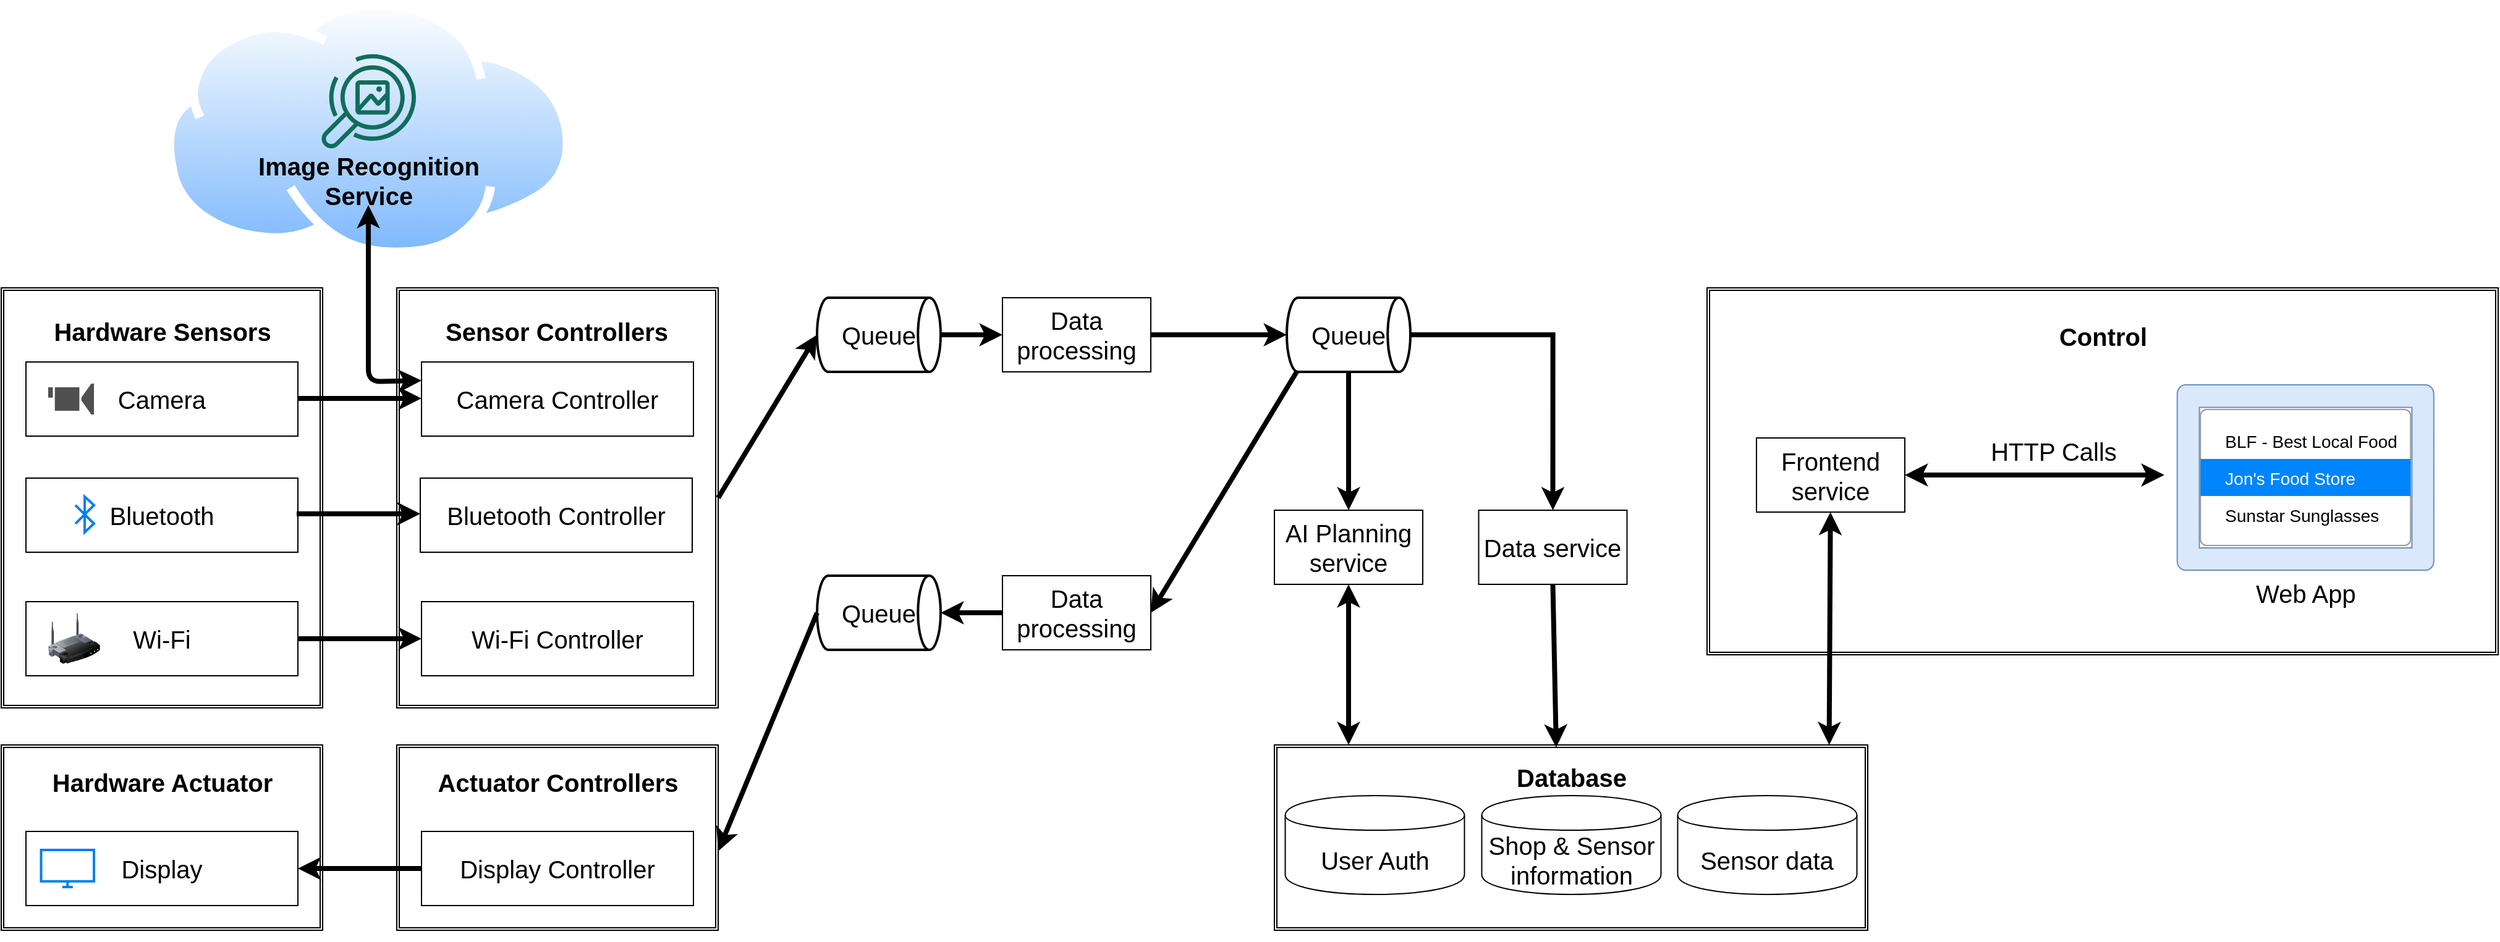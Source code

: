 <mxfile version="13.4.1" type="device"><diagram id="7mcNRXjc0NraGpx_m4gp" name="Page-1"><mxGraphModel dx="2066" dy="1168" grid="1" gridSize="20" guides="1" tooltips="1" connect="1" arrows="1" fold="1" page="1" pageScale="1" pageWidth="2336" pageHeight="1654" math="0" shadow="0"><root><mxCell id="0"/><mxCell id="1" parent="0"/><mxCell id="T4RSu_OCZuiGMOgC7QVK-5" value="" style="group" vertex="1" connectable="0" parent="1"><mxGeometry x="172" y="14.0" width="330" height="207.9" as="geometry"/></mxCell><mxCell id="D8UxfpK7lA3f7KF0-BK6-9" value="" style="aspect=fixed;perimeter=ellipsePerimeter;html=1;align=center;shadow=0;dashed=0;spacingTop=3;image;image=img/lib/active_directory/internet_cloud.svg;" parent="T4RSu_OCZuiGMOgC7QVK-5" vertex="1"><mxGeometry width="330" height="207.9" as="geometry"/></mxCell><mxCell id="T4RSu_OCZuiGMOgC7QVK-4" value="" style="group" vertex="1" connectable="0" parent="T4RSu_OCZuiGMOgC7QVK-5"><mxGeometry x="120" y="42.95" width="90" height="108" as="geometry"/></mxCell><mxCell id="T4RSu_OCZuiGMOgC7QVK-1" value="" style="outlineConnect=0;fontColor=#232F3E;gradientColor=none;fillColor=#116D5B;strokeColor=none;dashed=0;verticalLabelPosition=bottom;verticalAlign=top;align=center;html=1;fontSize=12;fontStyle=0;aspect=fixed;pointerEvents=1;shape=mxgraph.aws4.rekognition_image;" vertex="1" parent="T4RSu_OCZuiGMOgC7QVK-4"><mxGeometry x="6.5" width="77" height="78" as="geometry"/></mxCell><mxCell id="T4RSu_OCZuiGMOgC7QVK-3" value="&lt;div&gt;Image Recognition&lt;/div&gt;&lt;div&gt;Service&lt;/div&gt;" style="text;strokeColor=none;fillColor=none;html=1;fontSize=20;fontStyle=1;verticalAlign=middle;align=center;" vertex="1" parent="T4RSu_OCZuiGMOgC7QVK-4"><mxGeometry y="88" width="90" height="30" as="geometry"/></mxCell><mxCell id="6o5b2V2E4QKrn93HyBNC-13" value="" style="shape=ext;double=1;rounded=0;whiteSpace=wrap;html=1;fontSize=20;" parent="1" vertex="1"><mxGeometry x="1070" y="617" width="480" height="150" as="geometry"/></mxCell><mxCell id="6o5b2V2E4QKrn93HyBNC-10" value="" style="shape=ext;double=1;rounded=0;whiteSpace=wrap;html=1;fontSize=20;" parent="1" vertex="1"><mxGeometry x="360" y="617" width="260" height="150" as="geometry"/></mxCell><mxCell id="6o5b2V2E4QKrn93HyBNC-1" value="" style="shape=ext;double=1;rounded=0;whiteSpace=wrap;html=1;fontSize=20;" parent="1" vertex="1"><mxGeometry x="360" y="247" width="260" height="340" as="geometry"/></mxCell><mxCell id="kzh_-9Oiedb4wemS-IFL-35" value="" style="shape=ext;double=1;rounded=0;whiteSpace=wrap;html=1;fontSize=20;" parent="1" vertex="1"><mxGeometry x="1420" y="247" width="640" height="297" as="geometry"/></mxCell><mxCell id="3SHRTboqrRlh6UkR22-T-19" value="" style="shape=ext;double=1;rounded=0;whiteSpace=wrap;html=1;fontSize=20;" parent="1" vertex="1"><mxGeometry x="40" y="247" width="260" height="340" as="geometry"/></mxCell><mxCell id="3SHRTboqrRlh6UkR22-T-1" value="Bluetooth" style="rounded=0;whiteSpace=wrap;html=1;fontSize=20;align=center;labelPosition=center;verticalLabelPosition=middle;verticalAlign=middle;" parent="1" vertex="1"><mxGeometry x="60" y="401" width="220" height="60" as="geometry"/></mxCell><mxCell id="3SHRTboqrRlh6UkR22-T-2" value="Wi-Fi" style="rounded=0;whiteSpace=wrap;html=1;fontSize=20;" parent="1" vertex="1"><mxGeometry x="60" y="501" width="220" height="60" as="geometry"/></mxCell><mxCell id="3SHRTboqrRlh6UkR22-T-4" value="Camera" style="rounded=0;whiteSpace=wrap;html=1;fontSize=20;" parent="1" vertex="1"><mxGeometry x="60" y="307" width="220" height="60" as="geometry"/></mxCell><mxCell id="3SHRTboqrRlh6UkR22-T-9" value="Hardware Sensors" style="text;strokeColor=none;fillColor=none;html=1;fontSize=20;fontStyle=1;verticalAlign=middle;align=center;" parent="1" vertex="1"><mxGeometry x="125" y="267" width="90" height="30" as="geometry"/></mxCell><mxCell id="3SHRTboqrRlh6UkR22-T-17" value="" style="endArrow=classic;html=1;exitX=1;exitY=0.5;exitDx=0;exitDy=0;fontSize=20;entryX=0;entryY=0.5;entryDx=0;entryDy=0;strokeWidth=4;" parent="1" source="3SHRTboqrRlh6UkR22-T-2" target="6o5b2V2E4QKrn93HyBNC-6" edge="1"><mxGeometry width="50" height="50" relative="1" as="geometry"><mxPoint x="320" y="356" as="sourcePoint"/><mxPoint x="320" y="626" as="targetPoint"/></mxGeometry></mxCell><mxCell id="3SHRTboqrRlh6UkR22-T-29" value="Queue" style="strokeWidth=2;html=1;shape=mxgraph.flowchart.direct_data;whiteSpace=wrap;fontSize=20;" parent="1" vertex="1"><mxGeometry x="700" y="255" width="100" height="60" as="geometry"/></mxCell><mxCell id="3SHRTboqrRlh6UkR22-T-32" value="" style="endArrow=classic;html=1;exitX=1;exitY=0.5;exitDx=0;exitDy=0;entryX=0;entryY=0.5;entryDx=0;entryDy=0;entryPerimeter=0;fontSize=20;strokeWidth=4;" parent="1" source="6o5b2V2E4QKrn93HyBNC-1" target="3SHRTboqrRlh6UkR22-T-29" edge="1"><mxGeometry width="50" height="50" relative="1" as="geometry"><mxPoint x="580" y="537" as="sourcePoint"/><mxPoint x="780" y="188.5" as="targetPoint"/></mxGeometry></mxCell><mxCell id="3SHRTboqrRlh6UkR22-T-36" value="Frontend service" style="rounded=0;whiteSpace=wrap;html=1;fontSize=20;" parent="1" vertex="1"><mxGeometry x="1460" y="368.5" width="120" height="60" as="geometry"/></mxCell><mxCell id="3SHRTboqrRlh6UkR22-T-38" value="Web App" style="aspect=fixed;pointerEvents=1;shadow=0;dashed=0;html=1;strokeColor=#6c8ebf;labelPosition=center;verticalLabelPosition=bottom;verticalAlign=top;align=center;fillColor=#dae8fc;shape=mxgraph.mscae.enterprise.performance_monitor;fontSize=20;" parent="1" vertex="1"><mxGeometry x="1800" y="325.5" width="208.33" height="150" as="geometry"/></mxCell><mxCell id="3SHRTboqrRlh6UkR22-T-49" value="" style="edgeStyle=orthogonalEdgeStyle;rounded=0;orthogonalLoop=1;jettySize=auto;html=1;fontSize=20;entryX=0;entryY=0.5;entryDx=0;entryDy=0;exitX=1;exitY=0.5;exitDx=0;exitDy=0;exitPerimeter=0;strokeWidth=4;" parent="1" source="3SHRTboqrRlh6UkR22-T-29" target="3SHRTboqrRlh6UkR22-T-45" edge="1"><mxGeometry relative="1" as="geometry"><mxPoint x="800" y="325" as="sourcePoint"/></mxGeometry></mxCell><mxCell id="3SHRTboqrRlh6UkR22-T-45" value="Data processing" style="rounded=0;whiteSpace=wrap;html=1;fontSize=20;" parent="1" vertex="1"><mxGeometry x="850" y="255" width="120" height="60" as="geometry"/></mxCell><mxCell id="3SHRTboqrRlh6UkR22-T-46" value="Data service" style="rounded=0;whiteSpace=wrap;html=1;fontSize=20;" parent="1" vertex="1"><mxGeometry x="1235.25" y="427" width="120" height="60" as="geometry"/></mxCell><mxCell id="3SHRTboqrRlh6UkR22-T-73" style="edgeStyle=orthogonalEdgeStyle;rounded=0;orthogonalLoop=1;jettySize=auto;html=1;exitX=1;exitY=0.5;exitDx=0;exitDy=0;exitPerimeter=0;entryX=0.5;entryY=0;entryDx=0;entryDy=0;fontSize=20;strokeWidth=4;" parent="1" source="3SHRTboqrRlh6UkR22-T-48" target="3SHRTboqrRlh6UkR22-T-46" edge="1"><mxGeometry relative="1" as="geometry"/></mxCell><mxCell id="3SHRTboqrRlh6UkR22-T-48" value="Queue" style="strokeWidth=2;html=1;shape=mxgraph.flowchart.direct_data;whiteSpace=wrap;fontSize=20;" parent="1" vertex="1"><mxGeometry x="1080" y="255" width="100" height="60" as="geometry"/></mxCell><mxCell id="3SHRTboqrRlh6UkR22-T-50" value="" style="edgeStyle=orthogonalEdgeStyle;rounded=0;orthogonalLoop=1;jettySize=auto;html=1;fontSize=20;exitX=1;exitY=0.5;exitDx=0;exitDy=0;entryX=0;entryY=0.5;entryDx=0;entryDy=0;entryPerimeter=0;strokeWidth=4;" parent="1" source="3SHRTboqrRlh6UkR22-T-45" target="3SHRTboqrRlh6UkR22-T-48" edge="1"><mxGeometry relative="1" as="geometry"><mxPoint x="860.0" y="295" as="sourcePoint"/><mxPoint x="810.0" y="295" as="targetPoint"/></mxGeometry></mxCell><mxCell id="3SHRTboqrRlh6UkR22-T-54" value="" style="endArrow=classic;html=1;fontSize=20;exitX=0.5;exitY=1;exitDx=0;exitDy=0;strokeWidth=4;" parent="1" source="3SHRTboqrRlh6UkR22-T-46" edge="1"><mxGeometry width="50" height="50" relative="1" as="geometry"><mxPoint x="1070" y="615" as="sourcePoint"/><mxPoint x="1298" y="619" as="targetPoint"/></mxGeometry></mxCell><mxCell id="3SHRTboqrRlh6UkR22-T-61" value="" style="endArrow=classic;startArrow=classic;html=1;fontSize=20;strokeWidth=4;exitX=0.935;exitY=0;exitDx=0;exitDy=0;exitPerimeter=0;" parent="1" source="6o5b2V2E4QKrn93HyBNC-13" target="3SHRTboqrRlh6UkR22-T-36" edge="1"><mxGeometry width="50" height="50" relative="1" as="geometry"><mxPoint x="1520" y="614" as="sourcePoint"/><mxPoint x="1581" y="580" as="targetPoint"/></mxGeometry></mxCell><mxCell id="3SHRTboqrRlh6UkR22-T-62" value="" style="endArrow=classic;startArrow=classic;html=1;fontSize=20;exitX=1;exitY=0.5;exitDx=0;exitDy=0;strokeWidth=4;" parent="1" source="3SHRTboqrRlh6UkR22-T-36" edge="1"><mxGeometry width="50" height="50" relative="1" as="geometry"><mxPoint x="800" y="611.5" as="sourcePoint"/><mxPoint x="1790" y="398.5" as="targetPoint"/></mxGeometry></mxCell><mxCell id="twbamjjwFv4taeOZljNA-12" value="HTTP Calls" style="edgeLabel;html=1;align=center;verticalAlign=middle;resizable=0;points=[];fontSize=20;" parent="3SHRTboqrRlh6UkR22-T-62" vertex="1" connectable="0"><mxGeometry x="0.758" y="3" relative="1" as="geometry"><mxPoint x="-64.71" y="-17" as="offset"/></mxGeometry></mxCell><mxCell id="3SHRTboqrRlh6UkR22-T-66" value="AI Planning service" style="rounded=0;whiteSpace=wrap;html=1;fontSize=20;" parent="1" vertex="1"><mxGeometry x="1070" y="427" width="120" height="60" as="geometry"/></mxCell><mxCell id="3SHRTboqrRlh6UkR22-T-69" value="" style="endArrow=classic;html=1;fontSize=20;exitX=0.5;exitY=1;exitDx=0;exitDy=0;exitPerimeter=0;entryX=0.5;entryY=0;entryDx=0;entryDy=0;strokeWidth=4;" parent="1" source="3SHRTboqrRlh6UkR22-T-48" target="3SHRTboqrRlh6UkR22-T-66" edge="1"><mxGeometry width="50" height="50" relative="1" as="geometry"><mxPoint x="1070" y="615" as="sourcePoint"/><mxPoint x="1120" y="565" as="targetPoint"/></mxGeometry></mxCell><mxCell id="twbamjjwFv4taeOZljNA-10" value="" style="endArrow=classic;startArrow=classic;html=1;fontSize=20;entryX=0.5;entryY=1;entryDx=0;entryDy=0;strokeWidth=4;exitX=0.125;exitY=0;exitDx=0;exitDy=0;exitPerimeter=0;" parent="1" source="6o5b2V2E4QKrn93HyBNC-13" target="3SHRTboqrRlh6UkR22-T-66" edge="1"><mxGeometry width="50" height="50" relative="1" as="geometry"><mxPoint x="1130" y="613" as="sourcePoint"/><mxPoint x="1440.0" y="455" as="targetPoint"/></mxGeometry></mxCell><mxCell id="kzh_-9Oiedb4wemS-IFL-1" value="" style="html=1;verticalLabelPosition=bottom;align=center;labelBackgroundColor=#ffffff;verticalAlign=top;strokeWidth=2;strokeColor=#0080F0;shadow=0;dashed=0;shape=mxgraph.ios7.icons.bluetooth;pointerEvents=1" parent="1" vertex="1"><mxGeometry x="100" y="416" width="15" height="28.8" as="geometry"/></mxCell><mxCell id="kzh_-9Oiedb4wemS-IFL-2" value="" style="image;html=1;image=img/lib/clip_art/networking/Wireless_Router_128x128.png;align=center;" parent="1" vertex="1"><mxGeometry x="78" y="496" width="42" height="70" as="geometry"/></mxCell><mxCell id="kzh_-9Oiedb4wemS-IFL-3" value="" style="pointerEvents=1;shadow=0;dashed=0;html=1;strokeColor=none;fillColor=#505050;labelPosition=center;verticalLabelPosition=bottom;verticalAlign=top;outlineConnect=0;align=center;shape=mxgraph.office.devices.video_camera;" parent="1" vertex="1"><mxGeometry x="78" y="324.5" width="37" height="25" as="geometry"/></mxCell><mxCell id="kzh_-9Oiedb4wemS-IFL-4" value="" style="shape=ext;double=1;rounded=0;whiteSpace=wrap;html=1;fontSize=20;" parent="1" vertex="1"><mxGeometry x="40" y="617" width="260" height="150" as="geometry"/></mxCell><mxCell id="kzh_-9Oiedb4wemS-IFL-5" value="Hardware Actuator" style="text;strokeColor=none;fillColor=none;html=1;fontSize=20;fontStyle=1;verticalAlign=middle;align=center;" parent="1" vertex="1"><mxGeometry x="125" y="632" width="90" height="30" as="geometry"/></mxCell><mxCell id="kzh_-9Oiedb4wemS-IFL-6" value="Display" style="rounded=0;whiteSpace=wrap;html=1;fontSize=20;align=center;labelPosition=center;verticalLabelPosition=middle;verticalAlign=middle;" parent="1" vertex="1"><mxGeometry x="60" y="687" width="220" height="60" as="geometry"/></mxCell><mxCell id="kzh_-9Oiedb4wemS-IFL-7" style="edgeStyle=orthogonalEdgeStyle;rounded=0;orthogonalLoop=1;jettySize=auto;html=1;exitX=0.5;exitY=1;exitDx=0;exitDy=0;" parent="1" source="kzh_-9Oiedb4wemS-IFL-4" target="kzh_-9Oiedb4wemS-IFL-4" edge="1"><mxGeometry relative="1" as="geometry"/></mxCell><mxCell id="kzh_-9Oiedb4wemS-IFL-8" value="" style="html=1;verticalLabelPosition=bottom;align=center;labelBackgroundColor=#ffffff;verticalAlign=top;strokeWidth=2;strokeColor=#0080F0;shadow=0;dashed=0;shape=mxgraph.ios7.icons.monitor;" parent="1" vertex="1"><mxGeometry x="72.25" y="702" width="42.75" height="30" as="geometry"/></mxCell><mxCell id="kzh_-9Oiedb4wemS-IFL-10" value="" style="endArrow=classic;html=1;entryX=1;entryY=0.5;entryDx=0;entryDy=0;fontSize=20;strokeWidth=4;exitX=0;exitY=0.5;exitDx=0;exitDy=0;" parent="1" source="6o5b2V2E4QKrn93HyBNC-12" target="kzh_-9Oiedb4wemS-IFL-6" edge="1"><mxGeometry width="50" height="50" relative="1" as="geometry"><mxPoint x="380" y="707" as="sourcePoint"/><mxPoint x="460" y="842" as="targetPoint"/></mxGeometry></mxCell><mxCell id="kzh_-9Oiedb4wemS-IFL-11" value="Queue" style="strokeWidth=2;html=1;shape=mxgraph.flowchart.direct_data;whiteSpace=wrap;fontSize=20;" parent="1" vertex="1"><mxGeometry x="700" y="480" width="100" height="60" as="geometry"/></mxCell><mxCell id="kzh_-9Oiedb4wemS-IFL-12" value="" style="endArrow=classic;html=1;exitX=0;exitY=0.5;exitDx=0;exitDy=0;fontSize=20;exitPerimeter=0;strokeWidth=4;entryX=1;entryY=0.573;entryDx=0;entryDy=0;entryPerimeter=0;" parent="1" source="kzh_-9Oiedb4wemS-IFL-11" target="6o5b2V2E4QKrn93HyBNC-10" edge="1"><mxGeometry width="50" height="50" relative="1" as="geometry"><mxPoint x="580" y="847" as="sourcePoint"/><mxPoint x="640" y="727" as="targetPoint"/></mxGeometry></mxCell><mxCell id="kzh_-9Oiedb4wemS-IFL-13" value="Data processing" style="rounded=0;whiteSpace=wrap;html=1;fontSize=20;" parent="1" vertex="1"><mxGeometry x="850" y="480" width="120" height="60" as="geometry"/></mxCell><mxCell id="kzh_-9Oiedb4wemS-IFL-26" value="" style="html=1;shadow=0;dashed=0;shape=mxgraph.bootstrap.rrect;rSize=5;fillColor=#ffffff;strokeColor=#999999;align=center;" parent="1" vertex="1"><mxGeometry x="1819.16" y="345.5" width="170" height="110" as="geometry"/></mxCell><mxCell id="kzh_-9Oiedb4wemS-IFL-27" value="BLF - Best Local Food" style="fillColor=none;strokeColor=none;align=left;spacing=20;fontSize=14;" parent="kzh_-9Oiedb4wemS-IFL-26" vertex="1"><mxGeometry width="170" height="30" relative="1" as="geometry"><mxPoint y="10" as="offset"/></mxGeometry></mxCell><mxCell id="kzh_-9Oiedb4wemS-IFL-28" value="Jon's Food Store" style="fillColor=#0085FC;strokeColor=none;fontColor=#ffffff;align=left;spacing=20;fontSize=14;" parent="kzh_-9Oiedb4wemS-IFL-26" vertex="1"><mxGeometry width="170" height="30" relative="1" as="geometry"><mxPoint y="40" as="offset"/></mxGeometry></mxCell><mxCell id="kzh_-9Oiedb4wemS-IFL-29" value="Sunstar Sunglasses" style="fillColor=none;strokeColor=none;align=left;spacing=20;fontSize=14;" parent="kzh_-9Oiedb4wemS-IFL-26" vertex="1"><mxGeometry width="170" height="30" relative="1" as="geometry"><mxPoint y="70" as="offset"/></mxGeometry></mxCell><mxCell id="kzh_-9Oiedb4wemS-IFL-33" value="" style="endArrow=classic;html=1;exitX=0;exitY=0.5;exitDx=0;exitDy=0;entryX=1;entryY=0.5;entryDx=0;entryDy=0;fontSize=20;entryPerimeter=0;strokeWidth=4;" parent="1" source="kzh_-9Oiedb4wemS-IFL-13" target="kzh_-9Oiedb4wemS-IFL-11" edge="1"><mxGeometry width="50" height="50" relative="1" as="geometry"><mxPoint x="900" y="705" as="sourcePoint"/><mxPoint x="780" y="657" as="targetPoint"/></mxGeometry></mxCell><mxCell id="kzh_-9Oiedb4wemS-IFL-34" value="" style="endArrow=classic;startArrow=none;html=1;fontSize=20;entryX=1;entryY=0.5;entryDx=0;entryDy=0;exitX=0.08;exitY=1;exitDx=0;exitDy=0;exitPerimeter=0;endFill=1;startFill=0;strokeWidth=4;" parent="1" source="3SHRTboqrRlh6UkR22-T-48" target="kzh_-9Oiedb4wemS-IFL-13" edge="1"><mxGeometry width="50" height="50" relative="1" as="geometry"><mxPoint x="1085" y="819" as="sourcePoint"/><mxPoint x="880" y="679" as="targetPoint"/></mxGeometry></mxCell><mxCell id="kzh_-9Oiedb4wemS-IFL-36" value="Control" style="text;strokeColor=none;fillColor=none;html=1;fontSize=20;fontStyle=1;verticalAlign=middle;align=center;" parent="1" vertex="1"><mxGeometry x="1695" y="270.5" width="90" height="30" as="geometry"/></mxCell><mxCell id="6o5b2V2E4QKrn93HyBNC-4" value="Sensor Controllers" style="text;strokeColor=none;fillColor=none;html=1;fontSize=20;fontStyle=1;verticalAlign=middle;align=center;" parent="1" vertex="1"><mxGeometry x="444" y="267" width="90" height="30" as="geometry"/></mxCell><mxCell id="6o5b2V2E4QKrn93HyBNC-5" value="Bluetooth Controller" style="rounded=0;whiteSpace=wrap;html=1;fontSize=20;align=center;labelPosition=center;verticalLabelPosition=middle;verticalAlign=middle;" parent="1" vertex="1"><mxGeometry x="379" y="401" width="220" height="60" as="geometry"/></mxCell><mxCell id="6o5b2V2E4QKrn93HyBNC-6" value="Wi-Fi Controller" style="rounded=0;whiteSpace=wrap;html=1;fontSize=20;" parent="1" vertex="1"><mxGeometry x="380" y="501" width="220" height="60" as="geometry"/></mxCell><mxCell id="6o5b2V2E4QKrn93HyBNC-7" value="Camera Controller" style="rounded=0;whiteSpace=wrap;html=1;fontSize=20;" parent="1" vertex="1"><mxGeometry x="380" y="307" width="220" height="60" as="geometry"/></mxCell><mxCell id="6o5b2V2E4QKrn93HyBNC-8" value="" style="endArrow=classic;html=1;exitX=1;exitY=0.5;exitDx=0;exitDy=0;fontSize=20;entryX=0;entryY=0.5;entryDx=0;entryDy=0;strokeWidth=4;" parent="1" edge="1"><mxGeometry width="50" height="50" relative="1" as="geometry"><mxPoint x="280" y="336.5" as="sourcePoint"/><mxPoint x="380" y="336.5" as="targetPoint"/></mxGeometry></mxCell><mxCell id="6o5b2V2E4QKrn93HyBNC-9" value="" style="endArrow=classic;html=1;exitX=1;exitY=0.5;exitDx=0;exitDy=0;fontSize=20;entryX=0;entryY=0.5;entryDx=0;entryDy=0;strokeWidth=4;" parent="1" edge="1"><mxGeometry width="50" height="50" relative="1" as="geometry"><mxPoint x="279" y="429.9" as="sourcePoint"/><mxPoint x="379" y="429.9" as="targetPoint"/></mxGeometry></mxCell><mxCell id="6o5b2V2E4QKrn93HyBNC-11" value="Actuator Controllers" style="text;strokeColor=none;fillColor=none;html=1;fontSize=20;fontStyle=1;verticalAlign=middle;align=center;" parent="1" vertex="1"><mxGeometry x="445" y="632" width="90" height="30" as="geometry"/></mxCell><mxCell id="6o5b2V2E4QKrn93HyBNC-12" value="Display Controller" style="rounded=0;whiteSpace=wrap;html=1;fontSize=20;align=center;labelPosition=center;verticalLabelPosition=middle;verticalAlign=middle;" parent="1" vertex="1"><mxGeometry x="380" y="687" width="220" height="60" as="geometry"/></mxCell><mxCell id="6o5b2V2E4QKrn93HyBNC-14" value="Database" style="text;strokeColor=none;fillColor=none;html=1;fontSize=20;fontStyle=1;verticalAlign=middle;align=center;" parent="1" vertex="1"><mxGeometry x="1265.25" y="628" width="90" height="30" as="geometry"/></mxCell><mxCell id="6o5b2V2E4QKrn93HyBNC-17" value="Shop &amp;amp; Sensor information" style="shape=cylinder;whiteSpace=wrap;html=1;boundedLbl=1;backgroundOutline=1;fontSize=20;" parent="1" vertex="1"><mxGeometry x="1237.75" y="658" width="145" height="80" as="geometry"/></mxCell><mxCell id="6o5b2V2E4QKrn93HyBNC-18" value="Sensor data" style="shape=cylinder;whiteSpace=wrap;html=1;boundedLbl=1;backgroundOutline=1;fontSize=20;" parent="1" vertex="1"><mxGeometry x="1396.25" y="658" width="145" height="80" as="geometry"/></mxCell><mxCell id="6o5b2V2E4QKrn93HyBNC-19" value="User Auth" style="shape=cylinder;whiteSpace=wrap;html=1;boundedLbl=1;backgroundOutline=1;fontSize=20;" parent="1" vertex="1"><mxGeometry x="1078.75" y="658" width="145" height="80" as="geometry"/></mxCell><mxCell id="D8UxfpK7lA3f7KF0-BK6-8" value="" style="endArrow=classic;startArrow=classic;html=1;fontSize=20;strokeWidth=4;exitX=0;exitY=0.25;exitDx=0;exitDy=0;" parent="1" source="6o5b2V2E4QKrn93HyBNC-7" edge="1"><mxGeometry width="50" height="50" relative="1" as="geometry"><mxPoint x="340" y="209" as="sourcePoint"/><mxPoint x="337" y="180" as="targetPoint"/><Array as="points"><mxPoint x="337" y="323"/></Array></mxGeometry></mxCell></root></mxGraphModel></diagram></mxfile>